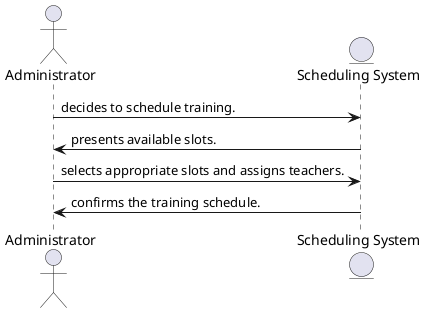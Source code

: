 @startuml
actor Administrator
entity "Scheduling System" as SchedulingSystem
Administrator -> SchedulingSystem: decides to schedule training.
SchedulingSystem -> Administrator: presents available slots.
Administrator -> SchedulingSystem: selects appropriate slots and assigns teachers.
SchedulingSystem -> Administrator: confirms the training schedule.
@enduml
